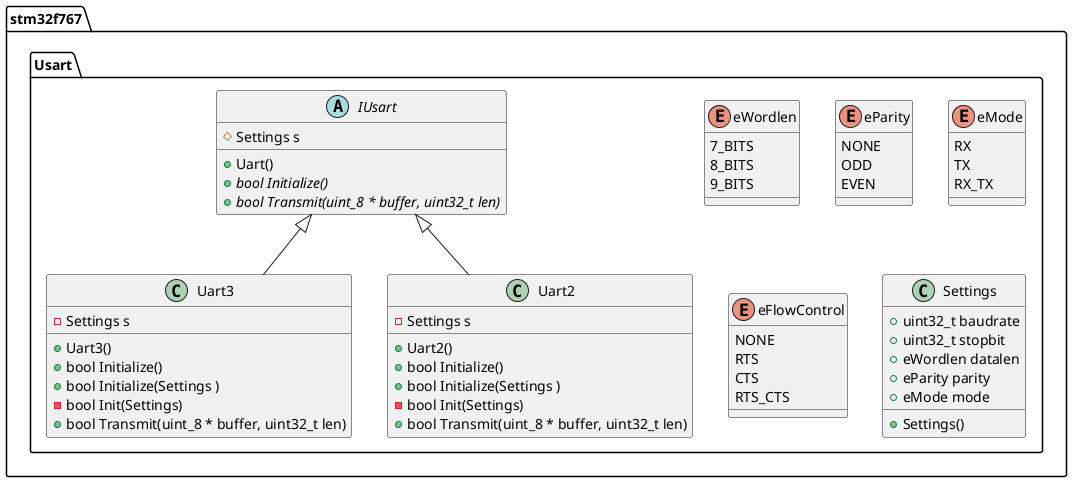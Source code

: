 @startuml SerialPort_Interface

namespace stm32f767.Usart {

    enum eWordlen {
        7_BITS
        8_BITS
        9_BITS
    }

    enum eParity {
        NONE
        ODD
        EVEN
    }
    enum eMode {
        RX
        TX
        RX_TX
    }

    enum eFlowControl {
        NONE
        RTS
        CTS
        RTS_CTS
    }
    class Settings {
        +Settings()
        +uint32_t baudrate
        +uint32_t stopbit
        +eWordlen datalen
        +eParity parity 
        +eMode mode 
    }
    abstract class IUsart {
        +Uart()
       {abstract} +bool Initialize()
       {abstract} +bool Transmit(uint_8 * buffer, uint32_t len)
       # Settings s
    }


    Class Uart3 {
        +Uart3()
        +bool Initialize() 
        +bool Initialize(Settings ) 
        -bool Init(Settings) 
         +bool Transmit(uint_8 * buffer, uint32_t len)
        -Settings s
    }

    Class Uart2 {
        +Uart2()
        +bool Initialize() 
        +bool Initialize(Settings ) 
        -bool Init(Settings) 
         +bool Transmit(uint_8 * buffer, uint32_t len)
        -Settings s
    }

    IUsart <|-- Uart3
    IUsart <|-- Uart2
    
}

@enduml